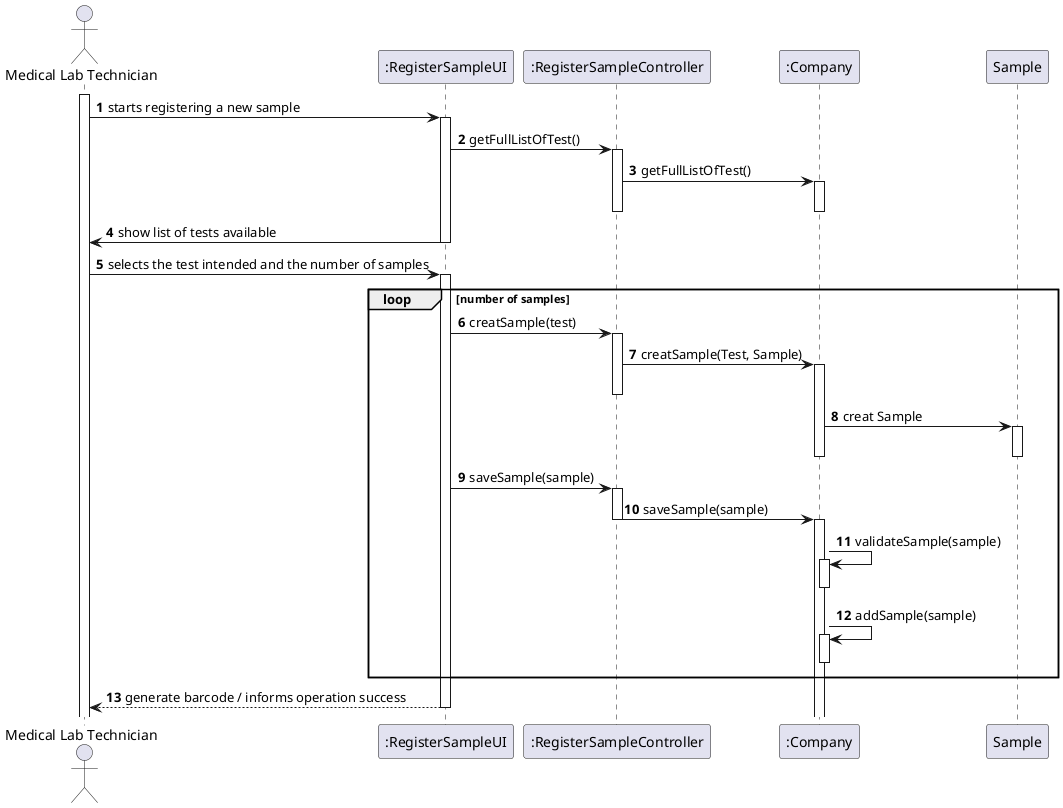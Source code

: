 @startuml
autonumber
'hide footbox
actor "Medical Lab Technician" as ADM

participant ":RegisterSampleUI" as UI
participant ":RegisterSampleController" as CTRL
participant ":Company" as Ltd
participant "Sample" as Emp



activate ADM
ADM -> UI : starts registering a new sample
activate UI
UI->CTRL : getFullListOfTest()
activate CTRL
CTRL-> Ltd : getFullListOfTest()
activate Ltd
deactivate Ltd
deactivate CTRL
UI->ADM : show list of tests available
deactivate UI
ADM -> UI : selects the test intended and the number of samples

loop number of samples
activate UI
UI-> CTRL : creatSample(test)
activate CTRL
CTRL -> Ltd: creatSample(Test, Sample)
activate Ltd
deactivate CTRL
Ltd -> Emp: creat Sample
activate Emp
deactivate Emp
deactivate Ltd
UI -> CTRL: saveSample(sample)
activate CTRL
CTRL -> Ltd: saveSample(sample)
deactivate CTRL
activate Ltd
Ltd -> Ltd: validateSample(sample)
activate Ltd
deactivate Ltd
Ltd -> Ltd: addSample(sample)
activate Ltd
deactivate Ltd
end
UI --> ADM: generate barcode / informs operation success
deactivate UI

@enduml
